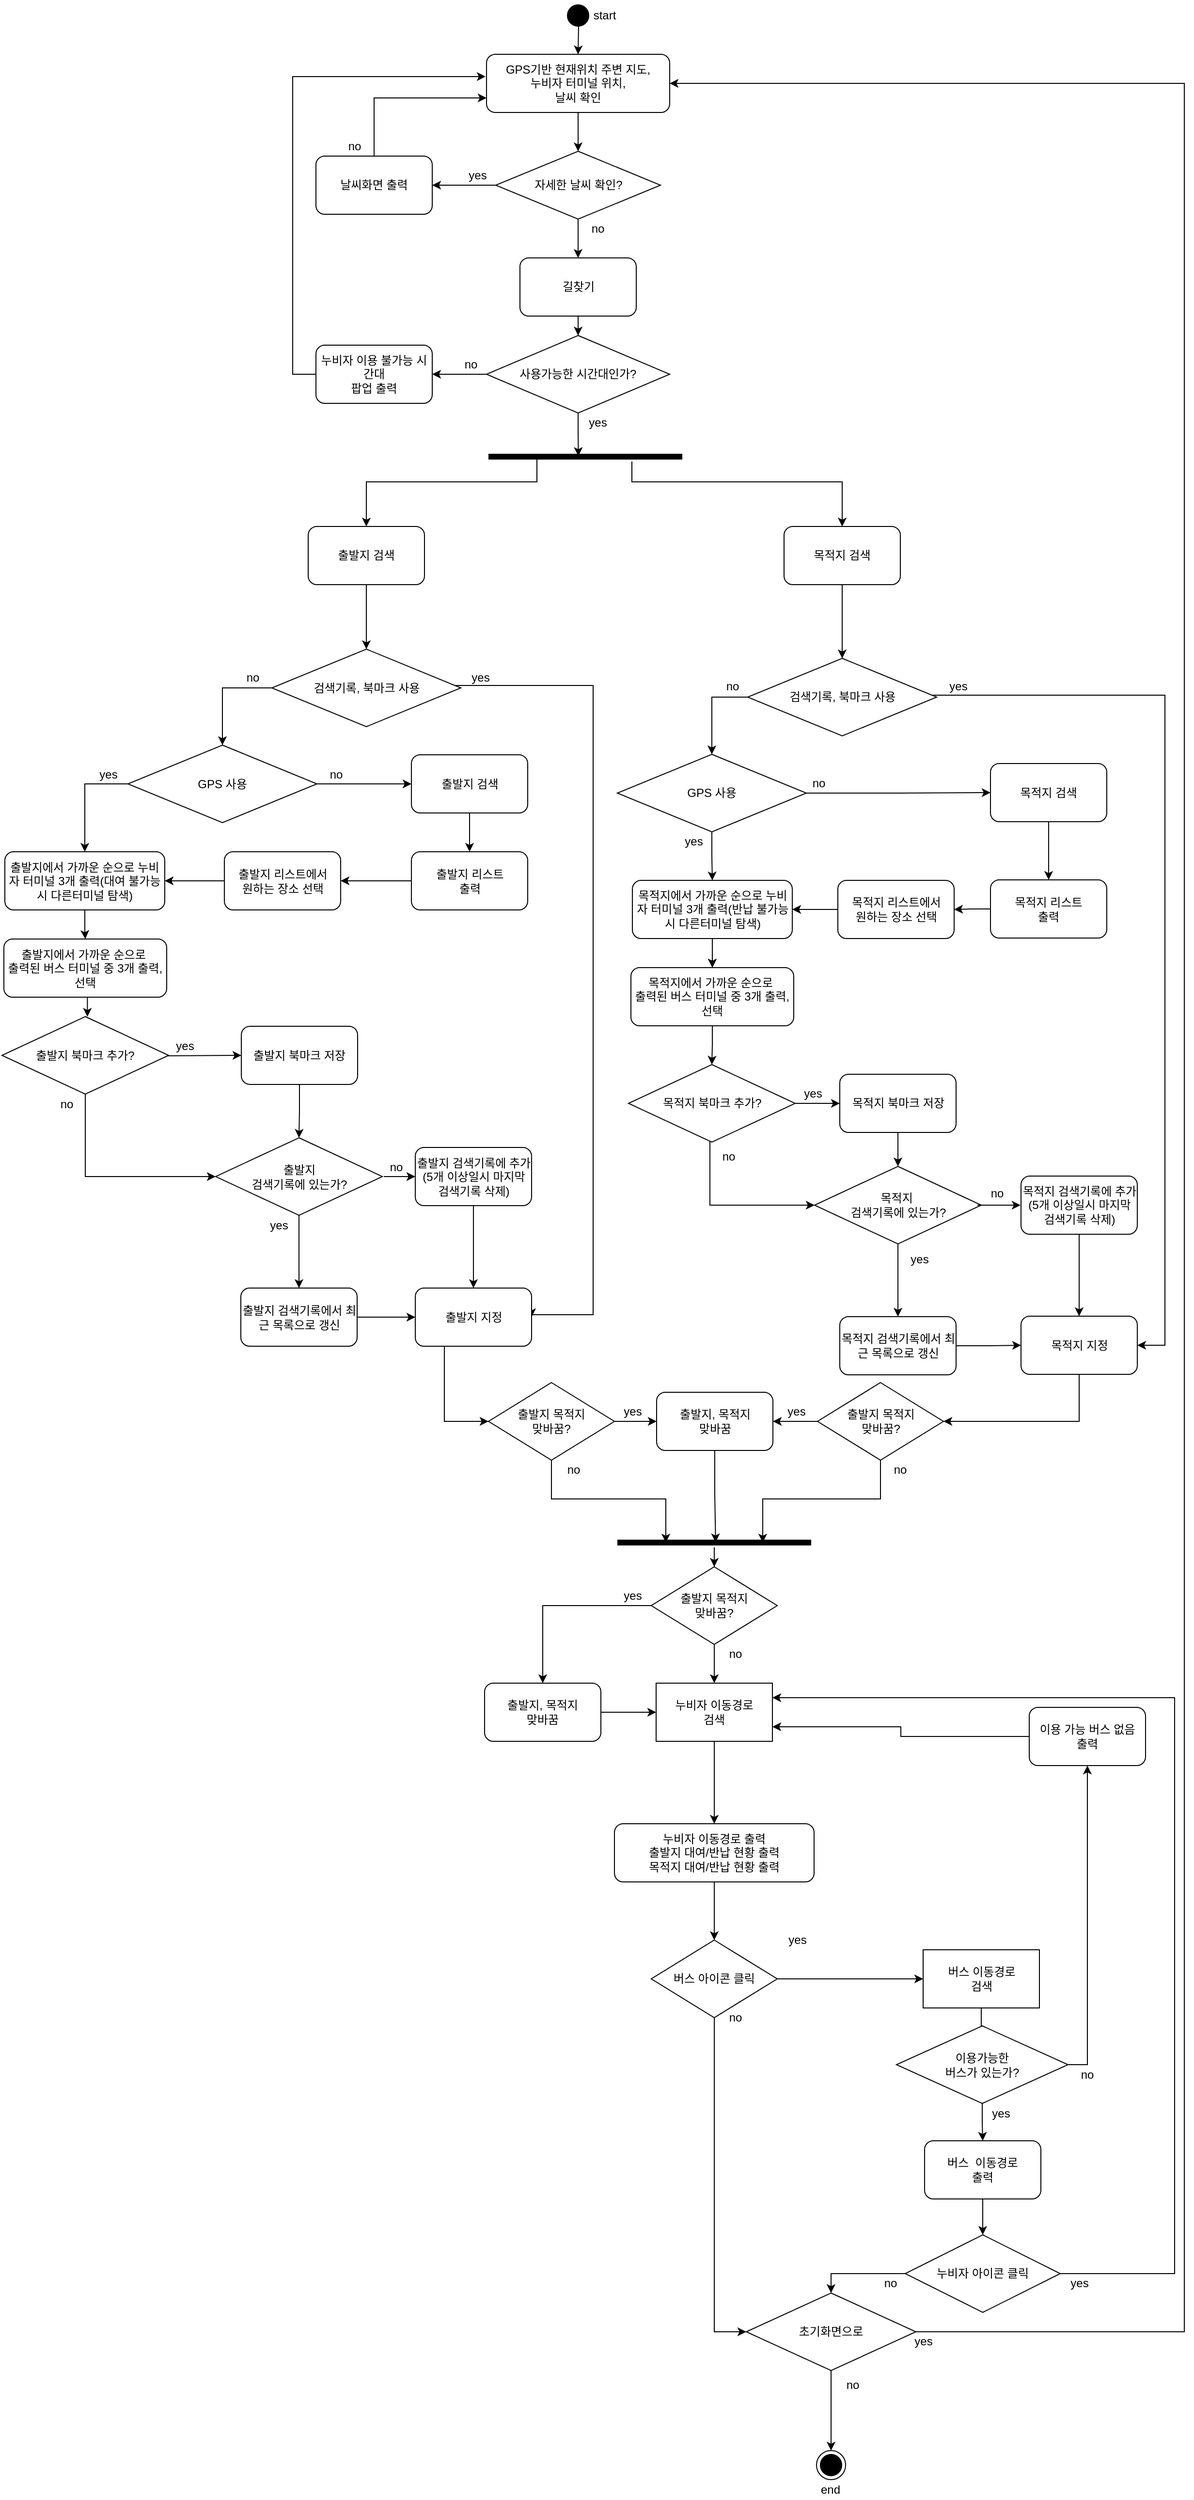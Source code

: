 <mxfile version="12.3.1" type="device" pages="1"><diagram id="voojfYDVaYr_QGPPQN8t" name="Page-1"><mxGraphModel dx="1355" dy="757" grid="1" gridSize="10" guides="1" tooltips="1" connect="1" arrows="1" fold="1" page="1" pageScale="1" pageWidth="827" pageHeight="1169" math="0" shadow="0"><root><mxCell id="0"/><mxCell id="1" parent="0"/><mxCell id="6uyjMavUp8ukSpGqGMeQ-25" style="edgeStyle=orthogonalEdgeStyle;rounded=0;orthogonalLoop=1;jettySize=auto;html=1;entryX=0.5;entryY=0;entryDx=0;entryDy=0;" parent="1" target="6uyjMavUp8ukSpGqGMeQ-9" edge="1"><mxGeometry relative="1" as="geometry"><mxPoint x="805" y="95" as="sourcePoint"/></mxGeometry></mxCell><mxCell id="6uyjMavUp8ukSpGqGMeQ-2" value="" style="ellipse;html=1;shape=startState;fillColor=#000000;strokeColor=#000000;" parent="1" vertex="1"><mxGeometry x="789.5" y="70" width="30" height="30" as="geometry"/></mxCell><mxCell id="6uyjMavUp8ukSpGqGMeQ-360" style="edgeStyle=orthogonalEdgeStyle;rounded=0;orthogonalLoop=1;jettySize=auto;html=1;entryX=0.5;entryY=0;entryDx=0;entryDy=0;strokeColor=#000000;" parent="1" source="6uyjMavUp8ukSpGqGMeQ-9" target="6uyjMavUp8ukSpGqGMeQ-359" edge="1"><mxGeometry relative="1" as="geometry"/></mxCell><mxCell id="6uyjMavUp8ukSpGqGMeQ-9" value="GPS기반 현재위치 주변 지도,&lt;br&gt;누비자 터미널 위치,&lt;br&gt;날씨 확인" style="rounded=1;whiteSpace=wrap;html=1;" parent="1" vertex="1"><mxGeometry x="710" y="125" width="189" height="60" as="geometry"/></mxCell><mxCell id="6uyjMavUp8ukSpGqGMeQ-273" style="edgeStyle=orthogonalEdgeStyle;rounded=0;orthogonalLoop=1;jettySize=auto;html=1;entryX=0.5;entryY=0;entryDx=0;entryDy=0;strokeColor=#000000;" parent="1" source="6uyjMavUp8ukSpGqGMeQ-11" target="6uyjMavUp8ukSpGqGMeQ-271" edge="1"><mxGeometry relative="1" as="geometry"/></mxCell><mxCell id="6uyjMavUp8ukSpGqGMeQ-11" value="길찾기" style="rounded=1;whiteSpace=wrap;html=1;" parent="1" vertex="1"><mxGeometry x="744.5" y="335" width="120" height="60" as="geometry"/></mxCell><mxCell id="6uyjMavUp8ukSpGqGMeQ-69" style="edgeStyle=orthogonalEdgeStyle;rounded=0;orthogonalLoop=1;jettySize=auto;html=1;exitX=0.25;exitY=0.5;exitDx=0;exitDy=0;exitPerimeter=0;entryX=0.5;entryY=0;entryDx=0;entryDy=0;strokeColor=#000000;" parent="1" source="6uyjMavUp8ukSpGqGMeQ-26" target="6uyjMavUp8ukSpGqGMeQ-30" edge="1"><mxGeometry relative="1" as="geometry"><mxPoint x="692" y="510" as="sourcePoint"/><Array as="points"><mxPoint x="762" y="566"/><mxPoint x="586" y="566"/></Array></mxGeometry></mxCell><mxCell id="lNRiD60QKRUH_Le9lWER-9" style="edgeStyle=orthogonalEdgeStyle;rounded=0;orthogonalLoop=1;jettySize=auto;html=1;entryX=0.5;entryY=0;entryDx=0;entryDy=0;" parent="1" source="6uyjMavUp8ukSpGqGMeQ-26" target="6uyjMavUp8ukSpGqGMeQ-31" edge="1"><mxGeometry relative="1" as="geometry"><Array as="points"><mxPoint x="860" y="566"/><mxPoint x="1077" y="566"/></Array></mxGeometry></mxCell><mxCell id="6uyjMavUp8ukSpGqGMeQ-26" value="" style="shape=line;html=1;strokeWidth=6;strokeColor=#000000;" parent="1" vertex="1"><mxGeometry x="712" y="535" width="200" height="10" as="geometry"/></mxCell><mxCell id="6uyjMavUp8ukSpGqGMeQ-58" style="edgeStyle=orthogonalEdgeStyle;rounded=0;orthogonalLoop=1;jettySize=auto;html=1;exitX=0.5;exitY=1;exitDx=0;exitDy=0;entryX=0.5;entryY=0;entryDx=0;entryDy=0;" parent="1" source="6uyjMavUp8ukSpGqGMeQ-30" target="6uyjMavUp8ukSpGqGMeQ-33" edge="1"><mxGeometry relative="1" as="geometry"/></mxCell><mxCell id="6uyjMavUp8ukSpGqGMeQ-30" value="출발지 검색" style="rounded=1;whiteSpace=wrap;html=1;" parent="1" vertex="1"><mxGeometry x="526" y="612" width="120" height="60" as="geometry"/></mxCell><mxCell id="6uyjMavUp8ukSpGqGMeQ-117" style="edgeStyle=orthogonalEdgeStyle;rounded=0;orthogonalLoop=1;jettySize=auto;html=1;entryX=0.5;entryY=0;entryDx=0;entryDy=0;strokeColor=#000000;" parent="1" source="6uyjMavUp8ukSpGqGMeQ-31" target="6uyjMavUp8ukSpGqGMeQ-116" edge="1"><mxGeometry relative="1" as="geometry"/></mxCell><mxCell id="6uyjMavUp8ukSpGqGMeQ-31" value="목적지 검색" style="rounded=1;whiteSpace=wrap;html=1;" parent="1" vertex="1"><mxGeometry x="1017" y="612" width="120" height="60" as="geometry"/></mxCell><mxCell id="6uyjMavUp8ukSpGqGMeQ-68" style="edgeStyle=orthogonalEdgeStyle;rounded=0;orthogonalLoop=1;jettySize=auto;html=1;exitX=0;exitY=0.5;exitDx=0;exitDy=0;entryX=0.5;entryY=0;entryDx=0;entryDy=0;strokeColor=#000000;" parent="1" source="6uyjMavUp8ukSpGqGMeQ-33" target="6uyjMavUp8ukSpGqGMeQ-35" edge="1"><mxGeometry relative="1" as="geometry"/></mxCell><mxCell id="6uyjMavUp8ukSpGqGMeQ-82" style="edgeStyle=orthogonalEdgeStyle;rounded=0;orthogonalLoop=1;jettySize=auto;html=1;entryX=1;entryY=0.5;entryDx=0;entryDy=0;strokeColor=#000000;" parent="1" source="6uyjMavUp8ukSpGqGMeQ-33" target="6uyjMavUp8ukSpGqGMeQ-79" edge="1"><mxGeometry relative="1" as="geometry"><Array as="points"><mxPoint x="820" y="776"/><mxPoint x="820" y="1425"/></Array></mxGeometry></mxCell><mxCell id="6uyjMavUp8ukSpGqGMeQ-33" value="검색기록, 북마크 사용" style="rhombus;whiteSpace=wrap;html=1;" parent="1" vertex="1"><mxGeometry x="488.5" y="738.5" width="195" height="80" as="geometry"/></mxCell><mxCell id="6uyjMavUp8ukSpGqGMeQ-67" style="edgeStyle=orthogonalEdgeStyle;rounded=0;orthogonalLoop=1;jettySize=auto;html=1;exitX=0;exitY=0.5;exitDx=0;exitDy=0;entryX=0.5;entryY=0;entryDx=0;entryDy=0;strokeColor=#000000;" parent="1" source="6uyjMavUp8ukSpGqGMeQ-35" target="6uyjMavUp8ukSpGqGMeQ-43" edge="1"><mxGeometry relative="1" as="geometry"><mxPoint x="130.667" y="947.667" as="targetPoint"/></mxGeometry></mxCell><mxCell id="lNRiD60QKRUH_Le9lWER-1" style="edgeStyle=orthogonalEdgeStyle;rounded=0;orthogonalLoop=1;jettySize=auto;html=1;entryX=0;entryY=0.5;entryDx=0;entryDy=0;" parent="1" source="6uyjMavUp8ukSpGqGMeQ-35" target="6uyjMavUp8ukSpGqGMeQ-40" edge="1"><mxGeometry relative="1" as="geometry"/></mxCell><mxCell id="6uyjMavUp8ukSpGqGMeQ-35" value="GPS 사용" style="rhombus;whiteSpace=wrap;html=1;" parent="1" vertex="1"><mxGeometry x="340" y="837.5" width="195" height="80" as="geometry"/></mxCell><mxCell id="6uyjMavUp8ukSpGqGMeQ-36" value="yes" style="text;html=1;strokeColor=none;fillColor=none;align=center;verticalAlign=middle;whiteSpace=wrap;rounded=0;" parent="1" vertex="1"><mxGeometry x="300" y="857.5" width="40" height="20" as="geometry"/></mxCell><mxCell id="6uyjMavUp8ukSpGqGMeQ-37" value="yes" style="text;html=1;strokeColor=none;fillColor=none;align=center;verticalAlign=middle;whiteSpace=wrap;rounded=0;" parent="1" vertex="1"><mxGeometry x="683.5" y="757.5" width="40" height="20" as="geometry"/></mxCell><mxCell id="6uyjMavUp8ukSpGqGMeQ-38" value="no" style="text;html=1;strokeColor=none;fillColor=none;align=center;verticalAlign=middle;whiteSpace=wrap;rounded=0;" parent="1" vertex="1"><mxGeometry x="448.5" y="757.5" width="40" height="20" as="geometry"/></mxCell><mxCell id="6uyjMavUp8ukSpGqGMeQ-39" value="no" style="text;html=1;strokeColor=none;fillColor=none;align=center;verticalAlign=middle;whiteSpace=wrap;rounded=0;" parent="1" vertex="1"><mxGeometry x="535" y="857.5" width="40" height="20" as="geometry"/></mxCell><mxCell id="2UXy6EMYqXm5S8YvEXAe-11" style="edgeStyle=orthogonalEdgeStyle;rounded=0;orthogonalLoop=1;jettySize=auto;html=1;" edge="1" parent="1" source="6uyjMavUp8ukSpGqGMeQ-40" target="OLbl4GY34blE0rH3LOxg-3"><mxGeometry relative="1" as="geometry"/></mxCell><mxCell id="6uyjMavUp8ukSpGqGMeQ-40" value="출발지 검색" style="rounded=1;whiteSpace=wrap;html=1;" parent="1" vertex="1"><mxGeometry x="632.5" y="847.5" width="120" height="60" as="geometry"/></mxCell><mxCell id="5zKx5kcVLHrzOxBOcsqz-38" style="edgeStyle=orthogonalEdgeStyle;rounded=0;orthogonalLoop=1;jettySize=auto;html=1;entryX=0.5;entryY=0;entryDx=0;entryDy=0;" parent="1" source="6uyjMavUp8ukSpGqGMeQ-43" target="6uyjMavUp8ukSpGqGMeQ-44" edge="1"><mxGeometry relative="1" as="geometry"/></mxCell><mxCell id="6uyjMavUp8ukSpGqGMeQ-43" value="출발지에서 가까운 순으로 누비자 터미널 3개 출력(대여 불가능 시 다른터미널 탐색)" style="rounded=1;whiteSpace=wrap;html=1;" parent="1" vertex="1"><mxGeometry x="213" y="947.5" width="165" height="60" as="geometry"/></mxCell><mxCell id="6uyjMavUp8ukSpGqGMeQ-254" style="edgeStyle=orthogonalEdgeStyle;rounded=0;orthogonalLoop=1;jettySize=auto;html=1;entryX=0.5;entryY=0;entryDx=0;entryDy=0;strokeColor=#000000;" parent="1" edge="1"><mxGeometry relative="1" as="geometry"><mxPoint x="298.167" y="1097.5" as="sourcePoint"/><mxPoint x="298.167" y="1117.667" as="targetPoint"/></mxGeometry></mxCell><mxCell id="6uyjMavUp8ukSpGqGMeQ-44" value="&lt;div&gt;출발지에서 가까운 순으로&amp;nbsp;&lt;/div&gt;&lt;div&gt;출력된 버스 터미널 중 3개 출력, 선택&lt;/div&gt;" style="rounded=1;whiteSpace=wrap;html=1;" parent="1" vertex="1"><mxGeometry x="212" y="1037.5" width="168" height="60" as="geometry"/></mxCell><mxCell id="6uyjMavUp8ukSpGqGMeQ-75" style="edgeStyle=orthogonalEdgeStyle;rounded=0;orthogonalLoop=1;jettySize=auto;html=1;entryX=0.5;entryY=0;entryDx=0;entryDy=0;strokeColor=#000000;" parent="1" source="6uyjMavUp8ukSpGqGMeQ-45" target="6uyjMavUp8ukSpGqGMeQ-64" edge="1"><mxGeometry relative="1" as="geometry"/></mxCell><mxCell id="6uyjMavUp8ukSpGqGMeQ-45" value="출발지 &lt;br&gt;검색기록에 있는가?" style="rhombus;whiteSpace=wrap;html=1;" parent="1" vertex="1"><mxGeometry x="430.5" y="1242.5" width="172" height="80" as="geometry"/></mxCell><mxCell id="6uyjMavUp8ukSpGqGMeQ-81" style="edgeStyle=orthogonalEdgeStyle;rounded=0;orthogonalLoop=1;jettySize=auto;html=1;entryX=0.5;entryY=0;entryDx=0;entryDy=0;strokeColor=#000000;" parent="1" source="6uyjMavUp8ukSpGqGMeQ-47" target="6uyjMavUp8ukSpGqGMeQ-79" edge="1"><mxGeometry relative="1" as="geometry"/></mxCell><mxCell id="6uyjMavUp8ukSpGqGMeQ-47" value="출발지 검색기록에 추가(5개 이상일시 마지막 검색기록 삭제)" style="rounded=1;whiteSpace=wrap;html=1;" parent="1" vertex="1"><mxGeometry x="636.5" y="1252.5" width="120" height="60" as="geometry"/></mxCell><mxCell id="6uyjMavUp8ukSpGqGMeQ-48" value="" style="endArrow=classic;html=1;entryX=0;entryY=0.5;entryDx=0;entryDy=0;" parent="1" target="6uyjMavUp8ukSpGqGMeQ-47" edge="1"><mxGeometry width="50" height="50" relative="1" as="geometry"><mxPoint x="604" y="1282.5" as="sourcePoint"/><mxPoint x="334" y="1292.5" as="targetPoint"/></mxGeometry></mxCell><mxCell id="6uyjMavUp8ukSpGqGMeQ-49" value="no" style="text;html=1;strokeColor=none;fillColor=none;align=center;verticalAlign=middle;whiteSpace=wrap;rounded=0;" parent="1" vertex="1"><mxGeometry x="596.5" y="1262.5" width="40" height="20" as="geometry"/></mxCell><mxCell id="6uyjMavUp8ukSpGqGMeQ-255" style="edgeStyle=orthogonalEdgeStyle;rounded=0;orthogonalLoop=1;jettySize=auto;html=1;entryX=0;entryY=0.5;entryDx=0;entryDy=0;strokeColor=#000000;" parent="1" target="6uyjMavUp8ukSpGqGMeQ-55" edge="1"><mxGeometry relative="1" as="geometry"><mxPoint x="216.142" y="1157.667" as="sourcePoint"/></mxGeometry></mxCell><mxCell id="lNRiD60QKRUH_Le9lWER-5" style="edgeStyle=orthogonalEdgeStyle;rounded=0;orthogonalLoop=1;jettySize=auto;html=1;entryX=0;entryY=0.5;entryDx=0;entryDy=0;" parent="1" source="6uyjMavUp8ukSpGqGMeQ-52" target="6uyjMavUp8ukSpGqGMeQ-45" edge="1"><mxGeometry relative="1" as="geometry"><Array as="points"><mxPoint x="296" y="1283"/></Array></mxGeometry></mxCell><mxCell id="6uyjMavUp8ukSpGqGMeQ-52" value="출발지 북마크 추가?" style="rhombus;whiteSpace=wrap;html=1;" parent="1" vertex="1"><mxGeometry x="210" y="1117.5" width="172" height="80" as="geometry"/></mxCell><mxCell id="6uyjMavUp8ukSpGqGMeQ-53" value="no" style="text;html=1;strokeColor=none;fillColor=none;align=center;verticalAlign=middle;whiteSpace=wrap;rounded=0;" parent="1" vertex="1"><mxGeometry x="256.5" y="1197.5" width="40" height="20" as="geometry"/></mxCell><mxCell id="6uyjMavUp8ukSpGqGMeQ-54" value="yes" style="text;html=1;strokeColor=none;fillColor=none;align=center;verticalAlign=middle;whiteSpace=wrap;rounded=0;" parent="1" vertex="1"><mxGeometry x="379" y="1137.5" width="40" height="20" as="geometry"/></mxCell><mxCell id="6uyjMavUp8ukSpGqGMeQ-257" style="edgeStyle=orthogonalEdgeStyle;rounded=0;orthogonalLoop=1;jettySize=auto;html=1;entryX=0.5;entryY=0;entryDx=0;entryDy=0;strokeColor=#000000;" parent="1" source="6uyjMavUp8ukSpGqGMeQ-55" target="6uyjMavUp8ukSpGqGMeQ-45" edge="1"><mxGeometry relative="1" as="geometry"/></mxCell><mxCell id="6uyjMavUp8ukSpGqGMeQ-55" value="출발지 북마크 저장" style="rounded=1;whiteSpace=wrap;html=1;" parent="1" vertex="1"><mxGeometry x="457" y="1127.5" width="120" height="60" as="geometry"/></mxCell><mxCell id="6uyjMavUp8ukSpGqGMeQ-80" style="edgeStyle=orthogonalEdgeStyle;rounded=0;orthogonalLoop=1;jettySize=auto;html=1;entryX=0;entryY=0.5;entryDx=0;entryDy=0;strokeColor=#000000;" parent="1" source="6uyjMavUp8ukSpGqGMeQ-64" target="6uyjMavUp8ukSpGqGMeQ-79" edge="1"><mxGeometry relative="1" as="geometry"/></mxCell><mxCell id="6uyjMavUp8ukSpGqGMeQ-64" value="출발지 검색기록에서 최근 목록으로 갱신" style="rounded=1;whiteSpace=wrap;html=1;" parent="1" vertex="1"><mxGeometry x="456.5" y="1397.5" width="120" height="60" as="geometry"/></mxCell><mxCell id="6uyjMavUp8ukSpGqGMeQ-315" style="edgeStyle=orthogonalEdgeStyle;rounded=0;orthogonalLoop=1;jettySize=auto;html=1;entryX=0;entryY=0.5;entryDx=0;entryDy=0;strokeColor=#000000;" parent="1" source="6uyjMavUp8ukSpGqGMeQ-79" target="6uyjMavUp8ukSpGqGMeQ-311" edge="1"><mxGeometry relative="1" as="geometry"><Array as="points"><mxPoint x="666.5" y="1534.5"/></Array></mxGeometry></mxCell><mxCell id="6uyjMavUp8ukSpGqGMeQ-79" value="출발지 지정" style="rounded=1;whiteSpace=wrap;html=1;strokeColor=#000000;" parent="1" vertex="1"><mxGeometry x="636.5" y="1397.5" width="120" height="60" as="geometry"/></mxCell><mxCell id="6uyjMavUp8ukSpGqGMeQ-150" style="edgeStyle=orthogonalEdgeStyle;rounded=0;orthogonalLoop=1;jettySize=auto;html=1;entryX=1;entryY=0.5;entryDx=0;entryDy=0;strokeColor=#000000;" parent="1" source="6uyjMavUp8ukSpGqGMeQ-116" target="6uyjMavUp8ukSpGqGMeQ-144" edge="1"><mxGeometry relative="1" as="geometry"><Array as="points"><mxPoint x="1410" y="786"/><mxPoint x="1410" y="1457"/></Array></mxGeometry></mxCell><mxCell id="6uyjMavUp8ukSpGqGMeQ-278" style="edgeStyle=orthogonalEdgeStyle;rounded=0;orthogonalLoop=1;jettySize=auto;html=1;entryX=0.5;entryY=0;entryDx=0;entryDy=0;strokeColor=#000000;" parent="1" target="6uyjMavUp8ukSpGqGMeQ-276" edge="1"><mxGeometry relative="1" as="geometry"><mxPoint x="982.5" y="788" as="sourcePoint"/><Array as="points"><mxPoint x="943" y="788"/></Array></mxGeometry></mxCell><mxCell id="6uyjMavUp8ukSpGqGMeQ-116" value="검색기록, 북마크 사용" style="rhombus;whiteSpace=wrap;html=1;" parent="1" vertex="1"><mxGeometry x="979.5" y="748" width="195" height="80" as="geometry"/></mxCell><mxCell id="6uyjMavUp8ukSpGqGMeQ-120" value="yes" style="text;html=1;strokeColor=none;fillColor=none;align=center;verticalAlign=middle;whiteSpace=wrap;rounded=0;" parent="1" vertex="1"><mxGeometry x="1177" y="767" width="40" height="20" as="geometry"/></mxCell><mxCell id="6uyjMavUp8ukSpGqGMeQ-121" value="no" style="text;html=1;strokeColor=none;fillColor=none;align=center;verticalAlign=middle;whiteSpace=wrap;rounded=0;" parent="1" vertex="1"><mxGeometry x="944" y="767" width="40" height="20" as="geometry"/></mxCell><mxCell id="2UXy6EMYqXm5S8YvEXAe-5" style="edgeStyle=orthogonalEdgeStyle;rounded=0;orthogonalLoop=1;jettySize=auto;html=1;entryX=0.5;entryY=0;entryDx=0;entryDy=0;" edge="1" parent="1" source="6uyjMavUp8ukSpGqGMeQ-122" target="OLbl4GY34blE0rH3LOxg-16"><mxGeometry relative="1" as="geometry"/></mxCell><mxCell id="6uyjMavUp8ukSpGqGMeQ-122" value="목적지 검색" style="rounded=1;whiteSpace=wrap;html=1;" parent="1" vertex="1"><mxGeometry x="1230" y="856.5" width="120" height="60" as="geometry"/></mxCell><mxCell id="5zKx5kcVLHrzOxBOcsqz-1" value="" style="edgeStyle=orthogonalEdgeStyle;rounded=0;orthogonalLoop=1;jettySize=auto;html=1;" parent="1" source="6uyjMavUp8ukSpGqGMeQ-125" target="6uyjMavUp8ukSpGqGMeQ-127" edge="1"><mxGeometry relative="1" as="geometry"/></mxCell><mxCell id="6uyjMavUp8ukSpGqGMeQ-125" value="목적지에서 가까운 순으로 누비자 터미널 3개 출력(반납 불가능 시 다른터미널 탐색)" style="rounded=1;whiteSpace=wrap;html=1;" parent="1" vertex="1"><mxGeometry x="860.5" y="977" width="165" height="60" as="geometry"/></mxCell><mxCell id="6uyjMavUp8ukSpGqGMeQ-258" style="edgeStyle=orthogonalEdgeStyle;rounded=0;orthogonalLoop=1;jettySize=auto;html=1;strokeColor=#000000;" parent="1" source="6uyjMavUp8ukSpGqGMeQ-127" target="6uyjMavUp8ukSpGqGMeQ-136" edge="1"><mxGeometry relative="1" as="geometry"/></mxCell><mxCell id="6uyjMavUp8ukSpGqGMeQ-127" value="목적지에서 가까운 순으로&amp;nbsp;&lt;br&gt;출력된 버스 터미널 중 3개 출력, 선택" style="rounded=1;whiteSpace=wrap;html=1;" parent="1" vertex="1"><mxGeometry x="859" y="1067" width="168" height="60" as="geometry"/></mxCell><mxCell id="6uyjMavUp8ukSpGqGMeQ-128" style="edgeStyle=orthogonalEdgeStyle;rounded=0;orthogonalLoop=1;jettySize=auto;html=1;entryX=0.5;entryY=0;entryDx=0;entryDy=0;strokeColor=#000000;" parent="1" source="6uyjMavUp8ukSpGqGMeQ-129" target="6uyjMavUp8ukSpGqGMeQ-143" edge="1"><mxGeometry relative="1" as="geometry"/></mxCell><mxCell id="6uyjMavUp8ukSpGqGMeQ-129" value="목적지&amp;nbsp;&lt;br&gt;검색기록에 있는가?" style="rhombus;whiteSpace=wrap;html=1;" parent="1" vertex="1"><mxGeometry x="1048.5" y="1272" width="172" height="80" as="geometry"/></mxCell><mxCell id="6uyjMavUp8ukSpGqGMeQ-130" style="edgeStyle=orthogonalEdgeStyle;rounded=0;orthogonalLoop=1;jettySize=auto;html=1;entryX=0.5;entryY=0;entryDx=0;entryDy=0;strokeColor=#000000;" parent="1" source="6uyjMavUp8ukSpGqGMeQ-131" target="6uyjMavUp8ukSpGqGMeQ-144" edge="1"><mxGeometry relative="1" as="geometry"/></mxCell><mxCell id="6uyjMavUp8ukSpGqGMeQ-131" value="목적지 검색기록에 추가(5개 이상일시 마지막 검색기록 삭제)" style="rounded=1;whiteSpace=wrap;html=1;" parent="1" vertex="1"><mxGeometry x="1261.5" y="1282" width="120" height="60" as="geometry"/></mxCell><mxCell id="6uyjMavUp8ukSpGqGMeQ-132" value="" style="endArrow=classic;html=1;exitX=0.977;exitY=0.5;exitDx=0;exitDy=0;exitPerimeter=0;" parent="1" source="6uyjMavUp8ukSpGqGMeQ-129" edge="1"><mxGeometry width="50" height="50" relative="1" as="geometry"><mxPoint x="1278" y="1312" as="sourcePoint"/><mxPoint x="1261" y="1312" as="targetPoint"/></mxGeometry></mxCell><mxCell id="6uyjMavUp8ukSpGqGMeQ-133" value="no" style="text;html=1;strokeColor=none;fillColor=none;align=center;verticalAlign=middle;whiteSpace=wrap;rounded=0;" parent="1" vertex="1"><mxGeometry x="1217" y="1287" width="40" height="25" as="geometry"/></mxCell><mxCell id="6uyjMavUp8ukSpGqGMeQ-134" value="" style="endArrow=classic;html=1;exitX=0.5;exitY=1;exitDx=0;exitDy=0;" parent="1" source="6uyjMavUp8ukSpGqGMeQ-125" target="6uyjMavUp8ukSpGqGMeQ-127" edge="1"><mxGeometry width="50" height="50" relative="1" as="geometry"><mxPoint x="1071" y="1131" as="sourcePoint"/><mxPoint x="1121" y="1081" as="targetPoint"/></mxGeometry></mxCell><mxCell id="6uyjMavUp8ukSpGqGMeQ-261" style="edgeStyle=orthogonalEdgeStyle;rounded=0;orthogonalLoop=1;jettySize=auto;html=1;entryX=0;entryY=0.5;entryDx=0;entryDy=0;strokeColor=#000000;" parent="1" source="6uyjMavUp8ukSpGqGMeQ-136" target="6uyjMavUp8ukSpGqGMeQ-141" edge="1"><mxGeometry relative="1" as="geometry"/></mxCell><mxCell id="6uyjMavUp8ukSpGqGMeQ-262" style="edgeStyle=orthogonalEdgeStyle;rounded=0;orthogonalLoop=1;jettySize=auto;html=1;entryX=0;entryY=0.5;entryDx=0;entryDy=0;strokeColor=#000000;" parent="1" source="6uyjMavUp8ukSpGqGMeQ-136" target="6uyjMavUp8ukSpGqGMeQ-129" edge="1"><mxGeometry relative="1" as="geometry"><Array as="points"><mxPoint x="940.5" y="1312"/></Array></mxGeometry></mxCell><mxCell id="6uyjMavUp8ukSpGqGMeQ-136" value="목적지 북마크 추가?" style="rhombus;whiteSpace=wrap;html=1;" parent="1" vertex="1"><mxGeometry x="856.5" y="1167" width="172" height="80" as="geometry"/></mxCell><mxCell id="6uyjMavUp8ukSpGqGMeQ-138" value="yes" style="text;html=1;strokeColor=none;fillColor=none;align=center;verticalAlign=middle;whiteSpace=wrap;rounded=0;" parent="1" vertex="1"><mxGeometry x="1027" y="1187" width="40" height="20" as="geometry"/></mxCell><mxCell id="6uyjMavUp8ukSpGqGMeQ-263" style="edgeStyle=orthogonalEdgeStyle;rounded=0;orthogonalLoop=1;jettySize=auto;html=1;entryX=0.5;entryY=0;entryDx=0;entryDy=0;strokeColor=#000000;" parent="1" source="6uyjMavUp8ukSpGqGMeQ-141" target="6uyjMavUp8ukSpGqGMeQ-129" edge="1"><mxGeometry relative="1" as="geometry"/></mxCell><mxCell id="6uyjMavUp8ukSpGqGMeQ-141" value="목적지 북마크 저장" style="rounded=1;whiteSpace=wrap;html=1;" parent="1" vertex="1"><mxGeometry x="1074.5" y="1177" width="120" height="60" as="geometry"/></mxCell><mxCell id="2UXy6EMYqXm5S8YvEXAe-4" style="edgeStyle=orthogonalEdgeStyle;rounded=0;orthogonalLoop=1;jettySize=auto;html=1;" edge="1" parent="1" source="6uyjMavUp8ukSpGqGMeQ-143" target="6uyjMavUp8ukSpGqGMeQ-144"><mxGeometry relative="1" as="geometry"/></mxCell><mxCell id="6uyjMavUp8ukSpGqGMeQ-143" value="목적지 검색기록에서 최근 목록으로 갱신" style="rounded=1;whiteSpace=wrap;html=1;" parent="1" vertex="1"><mxGeometry x="1074.5" y="1427" width="120" height="60" as="geometry"/></mxCell><mxCell id="6uyjMavUp8ukSpGqGMeQ-317" style="edgeStyle=orthogonalEdgeStyle;rounded=0;orthogonalLoop=1;jettySize=auto;html=1;entryX=1;entryY=0.5;entryDx=0;entryDy=0;strokeColor=#000000;" parent="1" source="6uyjMavUp8ukSpGqGMeQ-144" target="6uyjMavUp8ukSpGqGMeQ-316" edge="1"><mxGeometry relative="1" as="geometry"><Array as="points"><mxPoint x="1322" y="1535"/></Array></mxGeometry></mxCell><mxCell id="6uyjMavUp8ukSpGqGMeQ-144" value="목적지 지정" style="rounded=1;whiteSpace=wrap;html=1;strokeColor=#000000;" parent="1" vertex="1"><mxGeometry x="1261.5" y="1426.5" width="120" height="60" as="geometry"/></mxCell><mxCell id="6uyjMavUp8ukSpGqGMeQ-214" style="edgeStyle=orthogonalEdgeStyle;rounded=0;orthogonalLoop=1;jettySize=auto;html=1;entryX=0.5;entryY=0;entryDx=0;entryDy=0;strokeColor=#000000;exitX=0.5;exitY=1;exitDx=0;exitDy=0;" parent="1" source="6uyjMavUp8ukSpGqGMeQ-232" target="6uyjMavUp8ukSpGqGMeQ-191" edge="1"><mxGeometry relative="1" as="geometry"><mxPoint x="946.5" y="1695" as="sourcePoint"/><mxPoint x="946.333" y="1732.667" as="targetPoint"/></mxGeometry></mxCell><mxCell id="6uyjMavUp8ukSpGqGMeQ-339" style="edgeStyle=orthogonalEdgeStyle;rounded=0;orthogonalLoop=1;jettySize=auto;html=1;strokeColor=#000000;" parent="1" source="6uyjMavUp8ukSpGqGMeQ-153" target="6uyjMavUp8ukSpGqGMeQ-337" edge="1"><mxGeometry relative="1" as="geometry"/></mxCell><mxCell id="6uyjMavUp8ukSpGqGMeQ-153" value="" style="shape=line;html=1;strokeWidth=6;strokeColor=#000000;" parent="1" vertex="1"><mxGeometry x="845" y="1655" width="200" height="10" as="geometry"/></mxCell><mxCell id="6uyjMavUp8ukSpGqGMeQ-285" style="edgeStyle=orthogonalEdgeStyle;rounded=0;orthogonalLoop=1;jettySize=auto;html=1;entryX=0.5;entryY=0;entryDx=0;entryDy=0;strokeColor=#000000;" parent="1" source="6uyjMavUp8ukSpGqGMeQ-191" target="6uyjMavUp8ukSpGqGMeQ-224" edge="1"><mxGeometry relative="1" as="geometry"/></mxCell><mxCell id="6uyjMavUp8ukSpGqGMeQ-191" value="누비자 이동경로 출력&lt;br&gt;출발지 대여/반납 현황 출력&lt;br&gt;목적지 대여/반납 현황 출력" style="rounded=1;whiteSpace=wrap;html=1;" parent="1" vertex="1"><mxGeometry x="842" y="1950" width="206" height="60" as="geometry"/></mxCell><mxCell id="6uyjMavUp8ukSpGqGMeQ-286" style="edgeStyle=orthogonalEdgeStyle;rounded=0;orthogonalLoop=1;jettySize=auto;html=1;entryX=0.5;entryY=0;entryDx=0;entryDy=0;strokeColor=#000000;" parent="1" source="6uyjMavUp8ukSpGqGMeQ-198" target="6uyjMavUp8ukSpGqGMeQ-227" edge="1"><mxGeometry relative="1" as="geometry"/></mxCell><mxCell id="6uyjMavUp8ukSpGqGMeQ-198" value="버스&amp;nbsp; 이동경로&lt;br&gt;출력" style="rounded=1;whiteSpace=wrap;html=1;" parent="1" vertex="1"><mxGeometry x="1162" y="2277" width="120" height="60" as="geometry"/></mxCell><mxCell id="6uyjMavUp8ukSpGqGMeQ-236" style="edgeStyle=orthogonalEdgeStyle;rounded=0;orthogonalLoop=1;jettySize=auto;html=1;strokeColor=#000000;entryX=0;entryY=0.5;entryDx=0;entryDy=0;" parent="1" source="6uyjMavUp8ukSpGqGMeQ-224" target="6uyjMavUp8ukSpGqGMeQ-235" edge="1"><mxGeometry relative="1" as="geometry"><mxPoint x="1161" y="2080" as="targetPoint"/></mxGeometry></mxCell><mxCell id="5zKx5kcVLHrzOxBOcsqz-5" style="edgeStyle=orthogonalEdgeStyle;rounded=0;orthogonalLoop=1;jettySize=auto;html=1;entryX=0;entryY=0.5;entryDx=0;entryDy=0;" parent="1" source="6uyjMavUp8ukSpGqGMeQ-224" target="6uyjMavUp8ukSpGqGMeQ-240" edge="1"><mxGeometry relative="1" as="geometry"/></mxCell><mxCell id="6uyjMavUp8ukSpGqGMeQ-224" value="버스 아이콘 클릭" style="rhombus;whiteSpace=wrap;html=1;strokeColor=#000000;" parent="1" vertex="1"><mxGeometry x="880" y="2070" width="130" height="80" as="geometry"/></mxCell><mxCell id="OLbl4GY34blE0rH3LOxg-29" style="edgeStyle=orthogonalEdgeStyle;rounded=0;orthogonalLoop=1;jettySize=auto;html=1;entryX=0.5;entryY=0;entryDx=0;entryDy=0;exitX=0;exitY=0.5;exitDx=0;exitDy=0;" parent="1" source="6uyjMavUp8ukSpGqGMeQ-227" target="6uyjMavUp8ukSpGqGMeQ-240" edge="1"><mxGeometry relative="1" as="geometry"/></mxCell><mxCell id="5zKx5kcVLHrzOxBOcsqz-6" style="edgeStyle=orthogonalEdgeStyle;rounded=0;orthogonalLoop=1;jettySize=auto;html=1;entryX=1;entryY=0.25;entryDx=0;entryDy=0;" parent="1" source="6uyjMavUp8ukSpGqGMeQ-227" target="6uyjMavUp8ukSpGqGMeQ-232" edge="1"><mxGeometry relative="1" as="geometry"><Array as="points"><mxPoint x="1420" y="2414"/><mxPoint x="1420" y="1820"/></Array></mxGeometry></mxCell><mxCell id="6uyjMavUp8ukSpGqGMeQ-227" value="누비자 아이콘 클릭" style="rhombus;whiteSpace=wrap;html=1;strokeColor=#000000;" parent="1" vertex="1"><mxGeometry x="1142" y="2374" width="160" height="80" as="geometry"/></mxCell><mxCell id="6uyjMavUp8ukSpGqGMeQ-232" value="누비자 이동경로&lt;br&gt;검색" style="rounded=0;whiteSpace=wrap;html=1;strokeColor=#000000;" parent="1" vertex="1"><mxGeometry x="885" y="1805" width="120" height="60" as="geometry"/></mxCell><mxCell id="5zKx5kcVLHrzOxBOcsqz-9" style="edgeStyle=orthogonalEdgeStyle;rounded=0;orthogonalLoop=1;jettySize=auto;html=1;entryX=0.5;entryY=0;entryDx=0;entryDy=0;" parent="1" source="6uyjMavUp8ukSpGqGMeQ-235" target="5zKx5kcVLHrzOxBOcsqz-8" edge="1"><mxGeometry relative="1" as="geometry"/></mxCell><mxCell id="6uyjMavUp8ukSpGqGMeQ-235" value="버스 이동경로&lt;br&gt;검색" style="rounded=0;whiteSpace=wrap;html=1;strokeColor=#000000;" parent="1" vertex="1"><mxGeometry x="1160.5" y="2080" width="120" height="60" as="geometry"/></mxCell><mxCell id="6uyjMavUp8ukSpGqGMeQ-242" style="edgeStyle=orthogonalEdgeStyle;rounded=0;orthogonalLoop=1;jettySize=auto;html=1;strokeColor=#000000;entryX=1;entryY=0.5;entryDx=0;entryDy=0;" parent="1" source="6uyjMavUp8ukSpGqGMeQ-240" target="6uyjMavUp8ukSpGqGMeQ-9" edge="1"><mxGeometry relative="1" as="geometry"><mxPoint x="1560" y="311" as="targetPoint"/><Array as="points"><mxPoint x="1430" y="2474"/><mxPoint x="1430" y="155"/></Array></mxGeometry></mxCell><mxCell id="6uyjMavUp8ukSpGqGMeQ-243" style="edgeStyle=orthogonalEdgeStyle;rounded=0;orthogonalLoop=1;jettySize=auto;html=1;strokeColor=#000000;entryX=0.5;entryY=0;entryDx=0;entryDy=0;" parent="1" source="6uyjMavUp8ukSpGqGMeQ-240" target="6uyjMavUp8ukSpGqGMeQ-244" edge="1"><mxGeometry relative="1" as="geometry"><mxPoint x="1032.5" y="2815" as="targetPoint"/></mxGeometry></mxCell><mxCell id="6uyjMavUp8ukSpGqGMeQ-240" value="초기화면으로" style="rhombus;whiteSpace=wrap;html=1;strokeColor=#000000;" parent="1" vertex="1"><mxGeometry x="978" y="2434" width="175" height="80" as="geometry"/></mxCell><mxCell id="6uyjMavUp8ukSpGqGMeQ-244" value="" style="ellipse;html=1;shape=endState;fillColor=#000000;strokeColor=#000000;" parent="1" vertex="1"><mxGeometry x="1050.5" y="2596.5" width="30" height="30" as="geometry"/></mxCell><mxCell id="6uyjMavUp8ukSpGqGMeQ-247" value="yes" style="text;html=1;strokeColor=none;fillColor=none;align=center;verticalAlign=middle;whiteSpace=wrap;rounded=0;" parent="1" vertex="1"><mxGeometry x="1302" y="2414" width="40" height="20" as="geometry"/></mxCell><mxCell id="6uyjMavUp8ukSpGqGMeQ-248" value="yes" style="text;html=1;strokeColor=none;fillColor=none;align=center;verticalAlign=middle;whiteSpace=wrap;rounded=0;" parent="1" vertex="1"><mxGeometry x="1141" y="2474" width="40" height="20" as="geometry"/></mxCell><mxCell id="6uyjMavUp8ukSpGqGMeQ-249" value="yes" style="text;html=1;strokeColor=none;fillColor=none;align=center;verticalAlign=middle;whiteSpace=wrap;rounded=0;" parent="1" vertex="1"><mxGeometry x="1010.5" y="2060" width="40" height="20" as="geometry"/></mxCell><mxCell id="6uyjMavUp8ukSpGqGMeQ-250" value="no" style="text;html=1;strokeColor=none;fillColor=none;align=center;verticalAlign=middle;whiteSpace=wrap;rounded=0;" parent="1" vertex="1"><mxGeometry x="1067.5" y="2519" width="40" height="20" as="geometry"/></mxCell><mxCell id="6uyjMavUp8ukSpGqGMeQ-251" value="no" style="text;html=1;strokeColor=none;fillColor=none;align=center;verticalAlign=middle;whiteSpace=wrap;rounded=0;" parent="1" vertex="1"><mxGeometry x="946.5" y="2140" width="40" height="20" as="geometry"/></mxCell><mxCell id="6uyjMavUp8ukSpGqGMeQ-274" style="edgeStyle=orthogonalEdgeStyle;rounded=0;orthogonalLoop=1;jettySize=auto;html=1;entryX=0.464;entryY=0.433;entryDx=0;entryDy=0;entryPerimeter=0;strokeColor=#000000;" parent="1" source="6uyjMavUp8ukSpGqGMeQ-271" target="6uyjMavUp8ukSpGqGMeQ-26" edge="1"><mxGeometry relative="1" as="geometry"/></mxCell><mxCell id="6uyjMavUp8ukSpGqGMeQ-308" value="" style="edgeStyle=orthogonalEdgeStyle;rounded=0;orthogonalLoop=1;jettySize=auto;html=1;strokeColor=#000000;" parent="1" source="6uyjMavUp8ukSpGqGMeQ-271" target="6uyjMavUp8ukSpGqGMeQ-288" edge="1"><mxGeometry relative="1" as="geometry"/></mxCell><mxCell id="6uyjMavUp8ukSpGqGMeQ-271" value="사용가능한 시간대인가?" style="rhombus;whiteSpace=wrap;html=1;" parent="1" vertex="1"><mxGeometry x="710" y="415" width="189" height="80" as="geometry"/></mxCell><mxCell id="6uyjMavUp8ukSpGqGMeQ-277" style="edgeStyle=orthogonalEdgeStyle;rounded=0;orthogonalLoop=1;jettySize=auto;html=1;entryX=0.5;entryY=0;entryDx=0;entryDy=0;strokeColor=#000000;" parent="1" source="6uyjMavUp8ukSpGqGMeQ-276" target="6uyjMavUp8ukSpGqGMeQ-125" edge="1"><mxGeometry relative="1" as="geometry"/></mxCell><mxCell id="lNRiD60QKRUH_Le9lWER-7" style="edgeStyle=orthogonalEdgeStyle;rounded=0;orthogonalLoop=1;jettySize=auto;html=1;entryX=0;entryY=0.5;entryDx=0;entryDy=0;" parent="1" source="6uyjMavUp8ukSpGqGMeQ-276" target="6uyjMavUp8ukSpGqGMeQ-122" edge="1"><mxGeometry relative="1" as="geometry"><mxPoint x="1213.5" y="887" as="targetPoint"/></mxGeometry></mxCell><mxCell id="6uyjMavUp8ukSpGqGMeQ-276" value="GPS 사용" style="rhombus;whiteSpace=wrap;html=1;" parent="1" vertex="1"><mxGeometry x="845" y="847" width="195" height="80" as="geometry"/></mxCell><mxCell id="6uyjMavUp8ukSpGqGMeQ-279" value="no" style="text;html=1;strokeColor=none;fillColor=none;align=center;verticalAlign=middle;whiteSpace=wrap;rounded=0;" parent="1" vertex="1"><mxGeometry x="1032.5" y="867" width="40" height="20" as="geometry"/></mxCell><mxCell id="6uyjMavUp8ukSpGqGMeQ-284" value="yes" style="text;html=1;strokeColor=none;fillColor=none;align=center;verticalAlign=middle;whiteSpace=wrap;rounded=0;" parent="1" vertex="1"><mxGeometry x="804.5" y="495" width="40" height="20" as="geometry"/></mxCell><mxCell id="5zKx5kcVLHrzOxBOcsqz-4" style="edgeStyle=orthogonalEdgeStyle;rounded=0;orthogonalLoop=1;jettySize=auto;html=1;entryX=-0.005;entryY=0.383;entryDx=0;entryDy=0;entryPerimeter=0;" parent="1" source="6uyjMavUp8ukSpGqGMeQ-288" target="6uyjMavUp8ukSpGqGMeQ-9" edge="1"><mxGeometry relative="1" as="geometry"><Array as="points"><mxPoint x="510" y="455"/><mxPoint x="510" y="148"/></Array></mxGeometry></mxCell><mxCell id="6uyjMavUp8ukSpGqGMeQ-288" value="누비자 이용 불가능 시간대&lt;br&gt;팝업 출력" style="rounded=1;whiteSpace=wrap;html=1;" parent="1" vertex="1"><mxGeometry x="534" y="425" width="120" height="60" as="geometry"/></mxCell><mxCell id="6uyjMavUp8ukSpGqGMeQ-293" value="yes" style="text;html=1;strokeColor=none;fillColor=none;align=center;verticalAlign=middle;whiteSpace=wrap;rounded=0;" parent="1" vertex="1"><mxGeometry x="904" y="927" width="40" height="20" as="geometry"/></mxCell><mxCell id="6uyjMavUp8ukSpGqGMeQ-296" value="no" style="text;html=1;strokeColor=none;fillColor=none;align=center;verticalAlign=middle;whiteSpace=wrap;rounded=0;" parent="1" vertex="1"><mxGeometry x="674" y="435" width="40" height="20" as="geometry"/></mxCell><mxCell id="lNRiD60QKRUH_Le9lWER-11" style="edgeStyle=orthogonalEdgeStyle;rounded=0;orthogonalLoop=1;jettySize=auto;html=1;entryX=0.25;entryY=0.5;entryDx=0;entryDy=0;entryPerimeter=0;exitX=0.5;exitY=1;exitDx=0;exitDy=0;" parent="1" source="6uyjMavUp8ukSpGqGMeQ-311" target="6uyjMavUp8ukSpGqGMeQ-153" edge="1"><mxGeometry relative="1" as="geometry"><Array as="points"><mxPoint x="777" y="1615"/><mxPoint x="895" y="1615"/></Array></mxGeometry></mxCell><mxCell id="lNRiD60QKRUH_Le9lWER-22" style="edgeStyle=orthogonalEdgeStyle;rounded=0;orthogonalLoop=1;jettySize=auto;html=1;entryX=0;entryY=0.5;entryDx=0;entryDy=0;" parent="1" source="6uyjMavUp8ukSpGqGMeQ-311" target="6uyjMavUp8ukSpGqGMeQ-340" edge="1"><mxGeometry relative="1" as="geometry"/></mxCell><mxCell id="6uyjMavUp8ukSpGqGMeQ-311" value="출발지 목적지&lt;br&gt;맞바꿈?" style="rhombus;whiteSpace=wrap;html=1;strokeColor=#000000;" parent="1" vertex="1"><mxGeometry x="712" y="1495" width="130" height="80" as="geometry"/></mxCell><mxCell id="lNRiD60QKRUH_Le9lWER-15" style="edgeStyle=orthogonalEdgeStyle;rounded=0;orthogonalLoop=1;jettySize=auto;html=1;entryX=0.75;entryY=0.5;entryDx=0;entryDy=0;entryPerimeter=0;exitX=0.5;exitY=1;exitDx=0;exitDy=0;" parent="1" source="6uyjMavUp8ukSpGqGMeQ-316" target="6uyjMavUp8ukSpGqGMeQ-153" edge="1"><mxGeometry relative="1" as="geometry"><Array as="points"><mxPoint x="1117" y="1615"/><mxPoint x="995" y="1615"/></Array></mxGeometry></mxCell><mxCell id="lNRiD60QKRUH_Le9lWER-21" style="edgeStyle=orthogonalEdgeStyle;rounded=0;orthogonalLoop=1;jettySize=auto;html=1;entryX=1;entryY=0.5;entryDx=0;entryDy=0;" parent="1" source="6uyjMavUp8ukSpGqGMeQ-316" target="6uyjMavUp8ukSpGqGMeQ-340" edge="1"><mxGeometry relative="1" as="geometry"/></mxCell><mxCell id="6uyjMavUp8ukSpGqGMeQ-316" value="출발지 목적지&lt;br&gt;맞바꿈?" style="rhombus;whiteSpace=wrap;html=1;strokeColor=#000000;" parent="1" vertex="1"><mxGeometry x="1051.5" y="1495" width="130" height="80" as="geometry"/></mxCell><mxCell id="6uyjMavUp8ukSpGqGMeQ-318" value="no" style="text;html=1;strokeColor=none;fillColor=none;align=center;verticalAlign=middle;whiteSpace=wrap;rounded=0;" parent="1" vertex="1"><mxGeometry x="1116.5" y="1575" width="40" height="20" as="geometry"/></mxCell><mxCell id="6uyjMavUp8ukSpGqGMeQ-319" value="no" style="text;html=1;strokeColor=none;fillColor=none;align=center;verticalAlign=middle;whiteSpace=wrap;rounded=0;" parent="1" vertex="1"><mxGeometry x="779.5" y="1575" width="40" height="20" as="geometry"/></mxCell><mxCell id="6uyjMavUp8ukSpGqGMeQ-350" style="edgeStyle=orthogonalEdgeStyle;rounded=0;orthogonalLoop=1;jettySize=auto;html=1;entryX=0.5;entryY=0;entryDx=0;entryDy=0;strokeColor=#000000;" parent="1" source="6uyjMavUp8ukSpGqGMeQ-337" target="6uyjMavUp8ukSpGqGMeQ-232" edge="1"><mxGeometry relative="1" as="geometry"/></mxCell><mxCell id="6uyjMavUp8ukSpGqGMeQ-352" style="edgeStyle=orthogonalEdgeStyle;rounded=0;orthogonalLoop=1;jettySize=auto;html=1;entryX=0.5;entryY=0;entryDx=0;entryDy=0;strokeColor=#000000;" parent="1" source="6uyjMavUp8ukSpGqGMeQ-337" target="6uyjMavUp8ukSpGqGMeQ-351" edge="1"><mxGeometry relative="1" as="geometry"/></mxCell><mxCell id="6uyjMavUp8ukSpGqGMeQ-337" value="출발지 목적지&lt;br&gt;맞바꿈?" style="rhombus;whiteSpace=wrap;html=1;strokeColor=#000000;" parent="1" vertex="1"><mxGeometry x="880" y="1685" width="130" height="80" as="geometry"/></mxCell><mxCell id="lNRiD60QKRUH_Le9lWER-14" style="edgeStyle=orthogonalEdgeStyle;rounded=0;orthogonalLoop=1;jettySize=auto;html=1;entryX=0.507;entryY=0.471;entryDx=0;entryDy=0;entryPerimeter=0;" parent="1" source="6uyjMavUp8ukSpGqGMeQ-340" target="6uyjMavUp8ukSpGqGMeQ-153" edge="1"><mxGeometry relative="1" as="geometry"/></mxCell><mxCell id="6uyjMavUp8ukSpGqGMeQ-340" value="출발지, 목적지&lt;br&gt;맞바꿈" style="rounded=1;whiteSpace=wrap;html=1;strokeColor=#000000;" parent="1" vertex="1"><mxGeometry x="885.5" y="1505" width="120" height="60" as="geometry"/></mxCell><mxCell id="6uyjMavUp8ukSpGqGMeQ-348" value="yes" style="text;html=1;strokeColor=none;fillColor=none;align=center;verticalAlign=middle;whiteSpace=wrap;rounded=0;" parent="1" vertex="1"><mxGeometry x="840.5" y="1515" width="40" height="20" as="geometry"/></mxCell><mxCell id="6uyjMavUp8ukSpGqGMeQ-349" value="yes" style="text;html=1;strokeColor=none;fillColor=none;align=center;verticalAlign=middle;whiteSpace=wrap;rounded=0;" parent="1" vertex="1"><mxGeometry x="1010" y="1515" width="40" height="20" as="geometry"/></mxCell><mxCell id="6uyjMavUp8ukSpGqGMeQ-353" style="edgeStyle=orthogonalEdgeStyle;rounded=0;orthogonalLoop=1;jettySize=auto;html=1;entryX=0;entryY=0.5;entryDx=0;entryDy=0;strokeColor=#000000;" parent="1" source="6uyjMavUp8ukSpGqGMeQ-351" target="6uyjMavUp8ukSpGqGMeQ-232" edge="1"><mxGeometry relative="1" as="geometry"/></mxCell><mxCell id="6uyjMavUp8ukSpGqGMeQ-351" value="출발지, 목적지&lt;br&gt;맞바꿈" style="rounded=1;whiteSpace=wrap;html=1;strokeColor=#000000;" parent="1" vertex="1"><mxGeometry x="708" y="1805" width="120" height="60" as="geometry"/></mxCell><mxCell id="6uyjMavUp8ukSpGqGMeQ-362" style="edgeStyle=orthogonalEdgeStyle;rounded=0;orthogonalLoop=1;jettySize=auto;html=1;strokeColor=#000000;" parent="1" source="6uyjMavUp8ukSpGqGMeQ-359" target="6uyjMavUp8ukSpGqGMeQ-11" edge="1"><mxGeometry relative="1" as="geometry"/></mxCell><mxCell id="6uyjMavUp8ukSpGqGMeQ-368" style="edgeStyle=orthogonalEdgeStyle;rounded=0;orthogonalLoop=1;jettySize=auto;html=1;entryX=1;entryY=0.5;entryDx=0;entryDy=0;strokeColor=#000000;" parent="1" source="6uyjMavUp8ukSpGqGMeQ-359" target="6uyjMavUp8ukSpGqGMeQ-367" edge="1"><mxGeometry relative="1" as="geometry"/></mxCell><mxCell id="6uyjMavUp8ukSpGqGMeQ-359" value="자세한 날씨 확인?" style="rhombus;whiteSpace=wrap;html=1;" parent="1" vertex="1"><mxGeometry x="719.5" y="225" width="170" height="70" as="geometry"/></mxCell><mxCell id="6uyjMavUp8ukSpGqGMeQ-363" value="no" style="text;html=1;strokeColor=none;fillColor=none;align=center;verticalAlign=middle;whiteSpace=wrap;rounded=0;" parent="1" vertex="1"><mxGeometry x="804.5" y="295" width="40" height="20" as="geometry"/></mxCell><mxCell id="6uyjMavUp8ukSpGqGMeQ-365" value="yes" style="text;html=1;strokeColor=none;fillColor=none;align=center;verticalAlign=middle;whiteSpace=wrap;rounded=0;" parent="1" vertex="1"><mxGeometry x="681" y="240" width="40" height="20" as="geometry"/></mxCell><mxCell id="5zKx5kcVLHrzOxBOcsqz-3" style="edgeStyle=orthogonalEdgeStyle;rounded=0;orthogonalLoop=1;jettySize=auto;html=1;entryX=0;entryY=0.75;entryDx=0;entryDy=0;" parent="1" source="6uyjMavUp8ukSpGqGMeQ-367" target="6uyjMavUp8ukSpGqGMeQ-9" edge="1"><mxGeometry relative="1" as="geometry"><Array as="points"><mxPoint x="594" y="170"/></Array></mxGeometry></mxCell><mxCell id="6uyjMavUp8ukSpGqGMeQ-367" value="날씨화면 출력" style="rounded=1;whiteSpace=wrap;html=1;" parent="1" vertex="1"><mxGeometry x="534" y="230" width="120" height="60" as="geometry"/></mxCell><mxCell id="6uyjMavUp8ukSpGqGMeQ-370" value="no" style="text;html=1;strokeColor=none;fillColor=none;align=center;verticalAlign=middle;whiteSpace=wrap;rounded=0;" parent="1" vertex="1"><mxGeometry x="554" y="210" width="40" height="20" as="geometry"/></mxCell><mxCell id="6uyjMavUp8ukSpGqGMeQ-371" value="start" style="text;html=1;strokeColor=none;fillColor=none;align=center;verticalAlign=middle;whiteSpace=wrap;rounded=0;" parent="1" vertex="1"><mxGeometry x="812" y="75" width="40" height="20" as="geometry"/></mxCell><mxCell id="6uyjMavUp8ukSpGqGMeQ-372" value="end" style="text;html=1;strokeColor=none;fillColor=none;align=center;verticalAlign=middle;whiteSpace=wrap;rounded=0;" parent="1" vertex="1"><mxGeometry x="1044.5" y="2626.5" width="40" height="20" as="geometry"/></mxCell><mxCell id="2UXy6EMYqXm5S8YvEXAe-9" style="edgeStyle=orthogonalEdgeStyle;rounded=0;orthogonalLoop=1;jettySize=auto;html=1;entryX=1;entryY=0.5;entryDx=0;entryDy=0;" edge="1" parent="1" source="OLbl4GY34blE0rH3LOxg-3" target="OLbl4GY34blE0rH3LOxg-13"><mxGeometry relative="1" as="geometry"/></mxCell><mxCell id="OLbl4GY34blE0rH3LOxg-3" value="출발지 리스트&lt;br&gt;출력" style="rounded=1;whiteSpace=wrap;html=1;" parent="1" vertex="1"><mxGeometry x="632.5" y="947.5" width="120" height="60" as="geometry"/></mxCell><mxCell id="OLbl4GY34blE0rH3LOxg-12" value="no" style="text;html=1;strokeColor=none;fillColor=none;align=center;verticalAlign=middle;whiteSpace=wrap;rounded=0;" parent="1" vertex="1"><mxGeometry x="939.5" y="1252" width="40" height="20" as="geometry"/></mxCell><mxCell id="2UXy6EMYqXm5S8YvEXAe-10" style="edgeStyle=orthogonalEdgeStyle;rounded=0;orthogonalLoop=1;jettySize=auto;html=1;" edge="1" parent="1" source="OLbl4GY34blE0rH3LOxg-13" target="6uyjMavUp8ukSpGqGMeQ-43"><mxGeometry relative="1" as="geometry"/></mxCell><mxCell id="OLbl4GY34blE0rH3LOxg-13" value="출발지 리스트에서&lt;br&gt;원하는 장소 선택" style="rounded=1;whiteSpace=wrap;html=1;" parent="1" vertex="1"><mxGeometry x="439.5" y="947.5" width="120" height="60" as="geometry"/></mxCell><mxCell id="2UXy6EMYqXm5S8YvEXAe-6" style="edgeStyle=orthogonalEdgeStyle;rounded=0;orthogonalLoop=1;jettySize=auto;html=1;entryX=1;entryY=0.5;entryDx=0;entryDy=0;" edge="1" parent="1" source="OLbl4GY34blE0rH3LOxg-16" target="OLbl4GY34blE0rH3LOxg-18"><mxGeometry relative="1" as="geometry"/></mxCell><mxCell id="OLbl4GY34blE0rH3LOxg-16" value="목적지 리스트&lt;br&gt;출력" style="rounded=1;whiteSpace=wrap;html=1;" parent="1" vertex="1"><mxGeometry x="1230" y="976.5" width="120" height="60" as="geometry"/></mxCell><mxCell id="2UXy6EMYqXm5S8YvEXAe-7" style="edgeStyle=orthogonalEdgeStyle;rounded=0;orthogonalLoop=1;jettySize=auto;html=1;entryX=1;entryY=0.5;entryDx=0;entryDy=0;" edge="1" parent="1" source="OLbl4GY34blE0rH3LOxg-18" target="6uyjMavUp8ukSpGqGMeQ-125"><mxGeometry relative="1" as="geometry"/></mxCell><mxCell id="OLbl4GY34blE0rH3LOxg-18" value="목적지 리스트에서&lt;br&gt;원하는 장소 선택" style="rounded=1;whiteSpace=wrap;html=1;" parent="1" vertex="1"><mxGeometry x="1072.5" y="977" width="120" height="60" as="geometry"/></mxCell><mxCell id="OLbl4GY34blE0rH3LOxg-20" value="yes" style="text;html=1;strokeColor=none;fillColor=none;align=center;verticalAlign=middle;whiteSpace=wrap;rounded=0;" parent="1" vertex="1"><mxGeometry x="1137" y="1357.5" width="40" height="20" as="geometry"/></mxCell><mxCell id="OLbl4GY34blE0rH3LOxg-26" value="yes" style="text;html=1;strokeColor=none;fillColor=none;align=center;verticalAlign=middle;whiteSpace=wrap;rounded=0;" parent="1" vertex="1"><mxGeometry x="476" y="1322.5" width="40" height="20" as="geometry"/></mxCell><mxCell id="OLbl4GY34blE0rH3LOxg-27" value="yes" style="text;html=1;strokeColor=none;fillColor=none;align=center;verticalAlign=middle;whiteSpace=wrap;rounded=0;" parent="1" vertex="1"><mxGeometry x="840.5" y="1705" width="40" height="20" as="geometry"/></mxCell><mxCell id="OLbl4GY34blE0rH3LOxg-28" value="no" style="text;html=1;strokeColor=none;fillColor=none;align=center;verticalAlign=middle;whiteSpace=wrap;rounded=0;" parent="1" vertex="1"><mxGeometry x="946.5" y="1765" width="40" height="20" as="geometry"/></mxCell><mxCell id="OLbl4GY34blE0rH3LOxg-30" value="no" style="text;html=1;strokeColor=none;fillColor=none;align=center;verticalAlign=middle;whiteSpace=wrap;rounded=0;" parent="1" vertex="1"><mxGeometry x="1106.5" y="2414" width="40" height="20" as="geometry"/></mxCell><mxCell id="5zKx5kcVLHrzOxBOcsqz-10" style="edgeStyle=orthogonalEdgeStyle;rounded=0;orthogonalLoop=1;jettySize=auto;html=1;entryX=0.5;entryY=0;entryDx=0;entryDy=0;" parent="1" source="5zKx5kcVLHrzOxBOcsqz-8" target="6uyjMavUp8ukSpGqGMeQ-198" edge="1"><mxGeometry relative="1" as="geometry"/></mxCell><mxCell id="5zKx5kcVLHrzOxBOcsqz-36" style="edgeStyle=orthogonalEdgeStyle;rounded=0;orthogonalLoop=1;jettySize=auto;html=1;entryX=0.5;entryY=1;entryDx=0;entryDy=0;" parent="1" source="5zKx5kcVLHrzOxBOcsqz-8" target="5zKx5kcVLHrzOxBOcsqz-33" edge="1"><mxGeometry relative="1" as="geometry"><Array as="points"><mxPoint x="1330" y="2141.5"/><mxPoint x="1330" y="1920"/></Array></mxGeometry></mxCell><mxCell id="5zKx5kcVLHrzOxBOcsqz-8" value="이용가능한 &lt;br&gt;버스가 있는가?" style="rhombus;whiteSpace=wrap;html=1;strokeColor=#000000;" parent="1" vertex="1"><mxGeometry x="1133" y="2158.5" width="177" height="80" as="geometry"/></mxCell><mxCell id="5zKx5kcVLHrzOxBOcsqz-12" value="yes" style="text;html=1;strokeColor=none;fillColor=none;align=center;verticalAlign=middle;whiteSpace=wrap;rounded=0;" parent="1" vertex="1"><mxGeometry x="1221" y="2238.5" width="40" height="20" as="geometry"/></mxCell><mxCell id="5zKx5kcVLHrzOxBOcsqz-32" value="no" style="text;html=1;strokeColor=none;fillColor=none;align=center;verticalAlign=middle;whiteSpace=wrap;rounded=0;" parent="1" vertex="1"><mxGeometry x="1310" y="2198.5" width="40" height="20" as="geometry"/></mxCell><mxCell id="5zKx5kcVLHrzOxBOcsqz-34" style="edgeStyle=orthogonalEdgeStyle;rounded=0;orthogonalLoop=1;jettySize=auto;html=1;entryX=1;entryY=0.75;entryDx=0;entryDy=0;" parent="1" source="5zKx5kcVLHrzOxBOcsqz-33" target="6uyjMavUp8ukSpGqGMeQ-232" edge="1"><mxGeometry relative="1" as="geometry"/></mxCell><mxCell id="5zKx5kcVLHrzOxBOcsqz-33" value="이용 가능 버스 없음&lt;br&gt;출력" style="rounded=1;whiteSpace=wrap;html=1;" parent="1" vertex="1"><mxGeometry x="1270" y="1830" width="120" height="60" as="geometry"/></mxCell></root></mxGraphModel></diagram></mxfile>